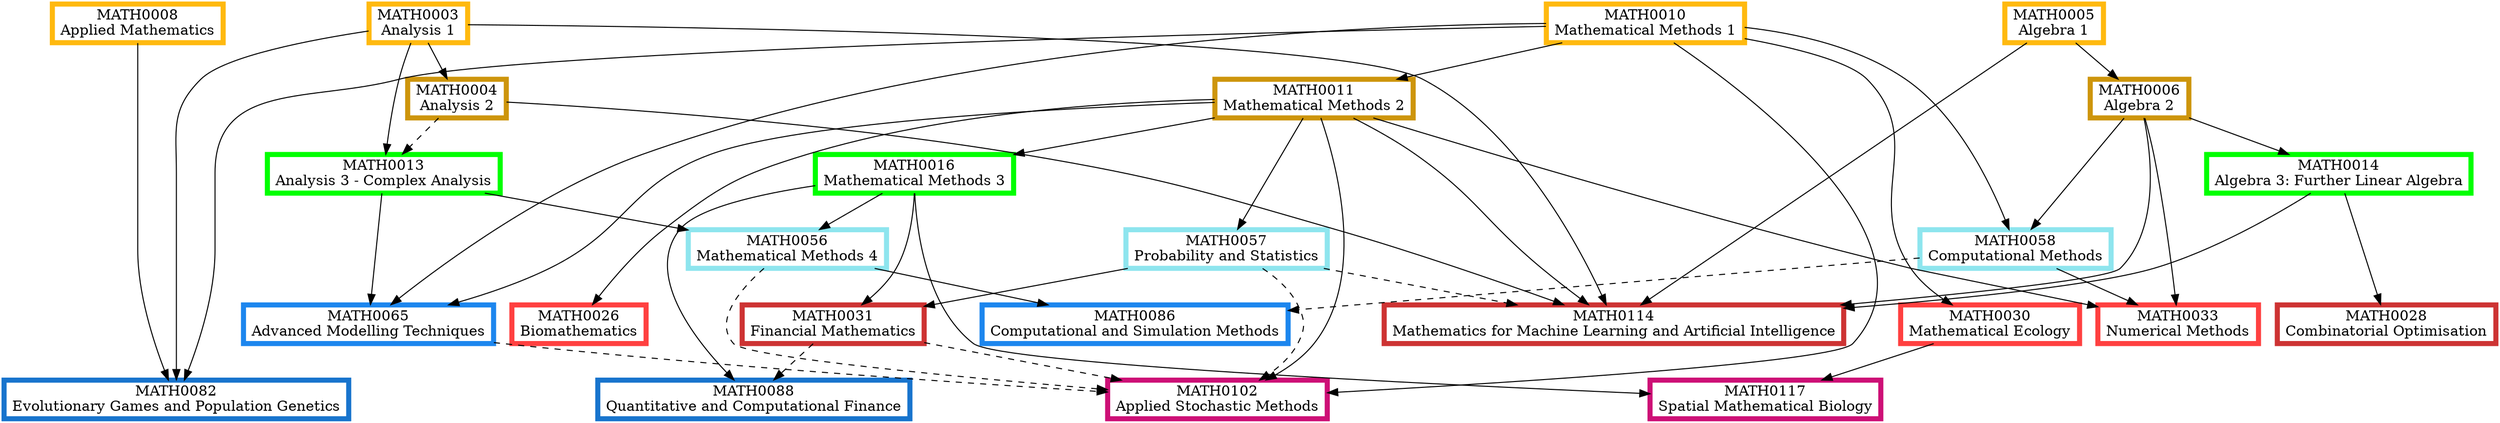 digraph {
	node [fillcolor=white penwidth=5 shape=box style="filled,bold"]
	subgraph "1.0 1" {
		rank=same
		MATH0003 [label="MATH0003
Analysis 1" color=darkgoldenrod1 href="https://www.ucl.ac.uk/maths/sites/maths/files/math0003.pdf" tooltip="Year 1, term 1"]
		MATH0010 [label="MATH0010
Mathematical Methods 1" color=darkgoldenrod1 href="https://www.ucl.ac.uk/maths/sites/maths/files/math0010.pdf" tooltip="Year 1, term 1"]
		MATH0008 [label="MATH0008
Applied Mathematics" color=darkgoldenrod1 href="https://www.ucl.ac.uk/maths/sites/maths/files/math0008.pdf" tooltip="Year 1, term 1"]
		MATH0005 [label="MATH0005
Algebra 1" color=darkgoldenrod1 href="https://www.ucl.ac.uk/maths/sites/maths/files/math0005.pdf" tooltip="Year 1, term 1"]
	}
	MATH0010 -> MATH0011
	MATH0003 -> MATH0004
	MATH0005 -> MATH0006
	subgraph "1.0 2" {
		rank=same
		MATH0011 [label="MATH0011
Mathematical Methods 2" color=darkgoldenrod3 href="https://www.ucl.ac.uk/maths/sites/maths/files/math0011_2.pdf" tooltip="Year 1, term 2"]
		MATH0004 [label="MATH0004
Analysis 2" color=darkgoldenrod3 href="https://www.ucl.ac.uk/maths/sites/maths/files/math0004.pdf" tooltip="Year 1, term 2"]
		MATH0006 [label="MATH0006
Algebra 2" color=darkgoldenrod3 href="https://www.ucl.ac.uk/maths/sites/maths/files/math0006.pdf" tooltip="Year 1, term 2"]
	}
	MATH0011 -> MATH0016
	MATH0003 -> MATH0013
	MATH0004 -> MATH0013 [style=dashed]
	MATH0006 -> MATH0014
	subgraph "2 1" {
		rank=same
		MATH0016 [label="MATH0016
Mathematical Methods 3" color=green1 href="https://www.ucl.ac.uk/maths/sites/maths/files/math0016.pdf" tooltip="Year 2, term 1"]
		MATH0013 [label="MATH0013
Analysis 3 - Complex Analysis" color=green1 href="https://www.ucl.ac.uk/maths/sites/maths/files/math0013.pdf" tooltip="Year 2, term 1"]
		MATH0014 [label="MATH0014
Algebra 3: Further Linear Algebra" color=green1 href="https://www.ucl.ac.uk/maths/sites/maths/files/math0014.pdf" tooltip="Year 2, term 1"]
	}
	MATH0013 -> MATH0056
	MATH0016 -> MATH0056
	MATH0011 -> MATH0057
	MATH0010 -> MATH0058
	MATH0006 -> MATH0058
	subgraph "2.5 2" {
		rank=same
		MATH0056 [label="MATH0056
Mathematical Methods 4" color=cadetblue2 href="https://www.ucl.ac.uk/maths/sites/maths/files/math0056.pdf" tooltip="Year 2 or 3, term 2"]
		MATH0057 [label="MATH0057
Probability and Statistics" color=cadetblue2 href="https://www.ucl.ac.uk/maths/sites/maths/files/math0057.pdf" tooltip="Year 2 or 3, term 2"]
		MATH0058 [label="MATH0058
Computational Methods" color=cadetblue2 href="https://www.ucl.ac.uk/maths/sites/maths/files/math0058.pdf" tooltip="Year 2 or 3, term 2"]
	}
	MATH0011 -> MATH0026
	MATH0006 -> MATH0033
	MATH0011 -> MATH0033
	MATH0058 -> MATH0033
	MATH0010 -> MATH0030
	subgraph "3.0 1" {
		rank=same
		MATH0026 [label="MATH0026
Biomathematics" color=brown1 href="https://www.ucl.ac.uk/maths/sites/maths/files/math0026.pdf" tooltip="Year 3, term 1"]
		MATH0033 [label="MATH0033
Numerical Methods" color=brown1 href="https://www.ucl.ac.uk/maths/sites/maths/files/math0033.pdf" tooltip="Year 3, term 1"]
		MATH0030 [label="MATH0030
Mathematical Ecology" color=brown1 href="https://www.ucl.ac.uk/maths/sites/maths/files/math0030.pdf" tooltip="Year 3, term 1"]
	}
	MATH0016 -> MATH0031
	MATH0057 -> MATH0031
	MATH0003 -> MATH0114
	MATH0004 -> MATH0114
	MATH0005 -> MATH0114
	MATH0006 -> MATH0114
	MATH0011 -> MATH0114
	MATH0014 -> MATH0114
	MATH0057 -> MATH0114 [style=dashed]
	MATH0014 -> MATH0028
	subgraph "3.0 2" {
		rank=same
		MATH0031 [label="MATH0031
Financial Mathematics" color=brown3 href="https://www.ucl.ac.uk/maths/sites/maths/files/math0031.pdf" tooltip="Year 3, term 2"]
		MATH0114 [label="MATH0114
Mathematics for Machine Learning and Artificial Intelligence" color=brown3 href="https://www.ucl.ac.uk/maths/sites/maths/files/math0114_0.pdf" tooltip="Year 3, term 2"]
		MATH0028 [label="MATH0028
Combinatorial Optimisation" color=brown3 href="https://www.ucl.ac.uk/maths/sites/maths/files/math0028.pdf" tooltip="Year 3, term 2"]
	}
	MATH0030 -> MATH0117
	MATH0016 -> MATH0117
	MATH0010 -> MATH0102
	MATH0011 -> MATH0102
	MATH0056 -> MATH0102 [style=dashed]
	MATH0031 -> MATH0102 [style=dashed]
	MATH0065 -> MATH0102 [style=dashed]
	MATH0057 -> MATH0102 [style=dashed]
	subgraph "3.5 2" {
		rank=same
		MATH0117 [label="MATH0117
Spatial Mathematical Biology" color=deeppink3 href="https://www.ucl.ac.uk/maths/sites/maths/files/math0117.pdf" tooltip="Year 3 or 4, term 2"]
		MATH0102 [label="MATH0102
Applied Stochastic Methods" color=deeppink3 href="https://www.ucl.ac.uk/maths/sites/maths/files/math0102.pdf" tooltip="Year 3 or 4, term 2"]
	}
	MATH0010 -> MATH0065
	MATH0011 -> MATH0065
	MATH0013 -> MATH0065
	MATH0056 -> MATH0086
	MATH0058 -> MATH0086 [style=dashed]
	subgraph "4.0 1" {
		rank=same
		MATH0065 [label="MATH0065
Advanced Modelling Techniques" color=dodgerblue2 href="https://www.ucl.ac.uk/maths/sites/maths/files/math0065.pdf" tooltip="Year 4, term 1"]
		MATH0086 [label="MATH0086
Computational and Simulation Methods" color=dodgerblue2 href="https://www.ucl.ac.uk/maths/sites/maths/files/math0086.pdf" tooltip="Year 4, term 1"]
	}
	MATH0008 -> MATH0082
	MATH0010 -> MATH0082
	MATH0003 -> MATH0082
	MATH0016 -> MATH0088
	MATH0031 -> MATH0088 [style=dashed]
	subgraph "4.0 2" {
		rank=same
		MATH0082 [label="MATH0082
Evolutionary Games and Population Genetics" color=dodgerblue3 href="https://www.ucl.ac.uk/maths/sites/maths/files/math0082.pdf" tooltip="Year 4, term 2"]
		MATH0088 [label="MATH0088
Quantitative and Computational Finance" color=dodgerblue3 href="https://www.ucl.ac.uk/maths/sites/maths/files/math0088.pdf" tooltip="Year 4, term 2"]
	}
}
